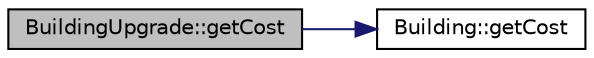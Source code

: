 digraph "BuildingUpgrade::getCost"
{
 // LATEX_PDF_SIZE
  edge [fontname="Helvetica",fontsize="10",labelfontname="Helvetica",labelfontsize="10"];
  node [fontname="Helvetica",fontsize="10",shape=record];
  rankdir="LR";
  Node1 [label="BuildingUpgrade::getCost",height=0.2,width=0.4,color="black", fillcolor="grey75", style="filled", fontcolor="black",tooltip="Gets the building's cost."];
  Node1 -> Node2 [color="midnightblue",fontsize="10",style="solid",fontname="Helvetica"];
  Node2 [label="Building::getCost",height=0.2,width=0.4,color="black", fillcolor="white", style="filled",URL="$classBuilding.html#a55e45c369571a1cc9e4e883f726bdf1a",tooltip="Get building cost."];
}
